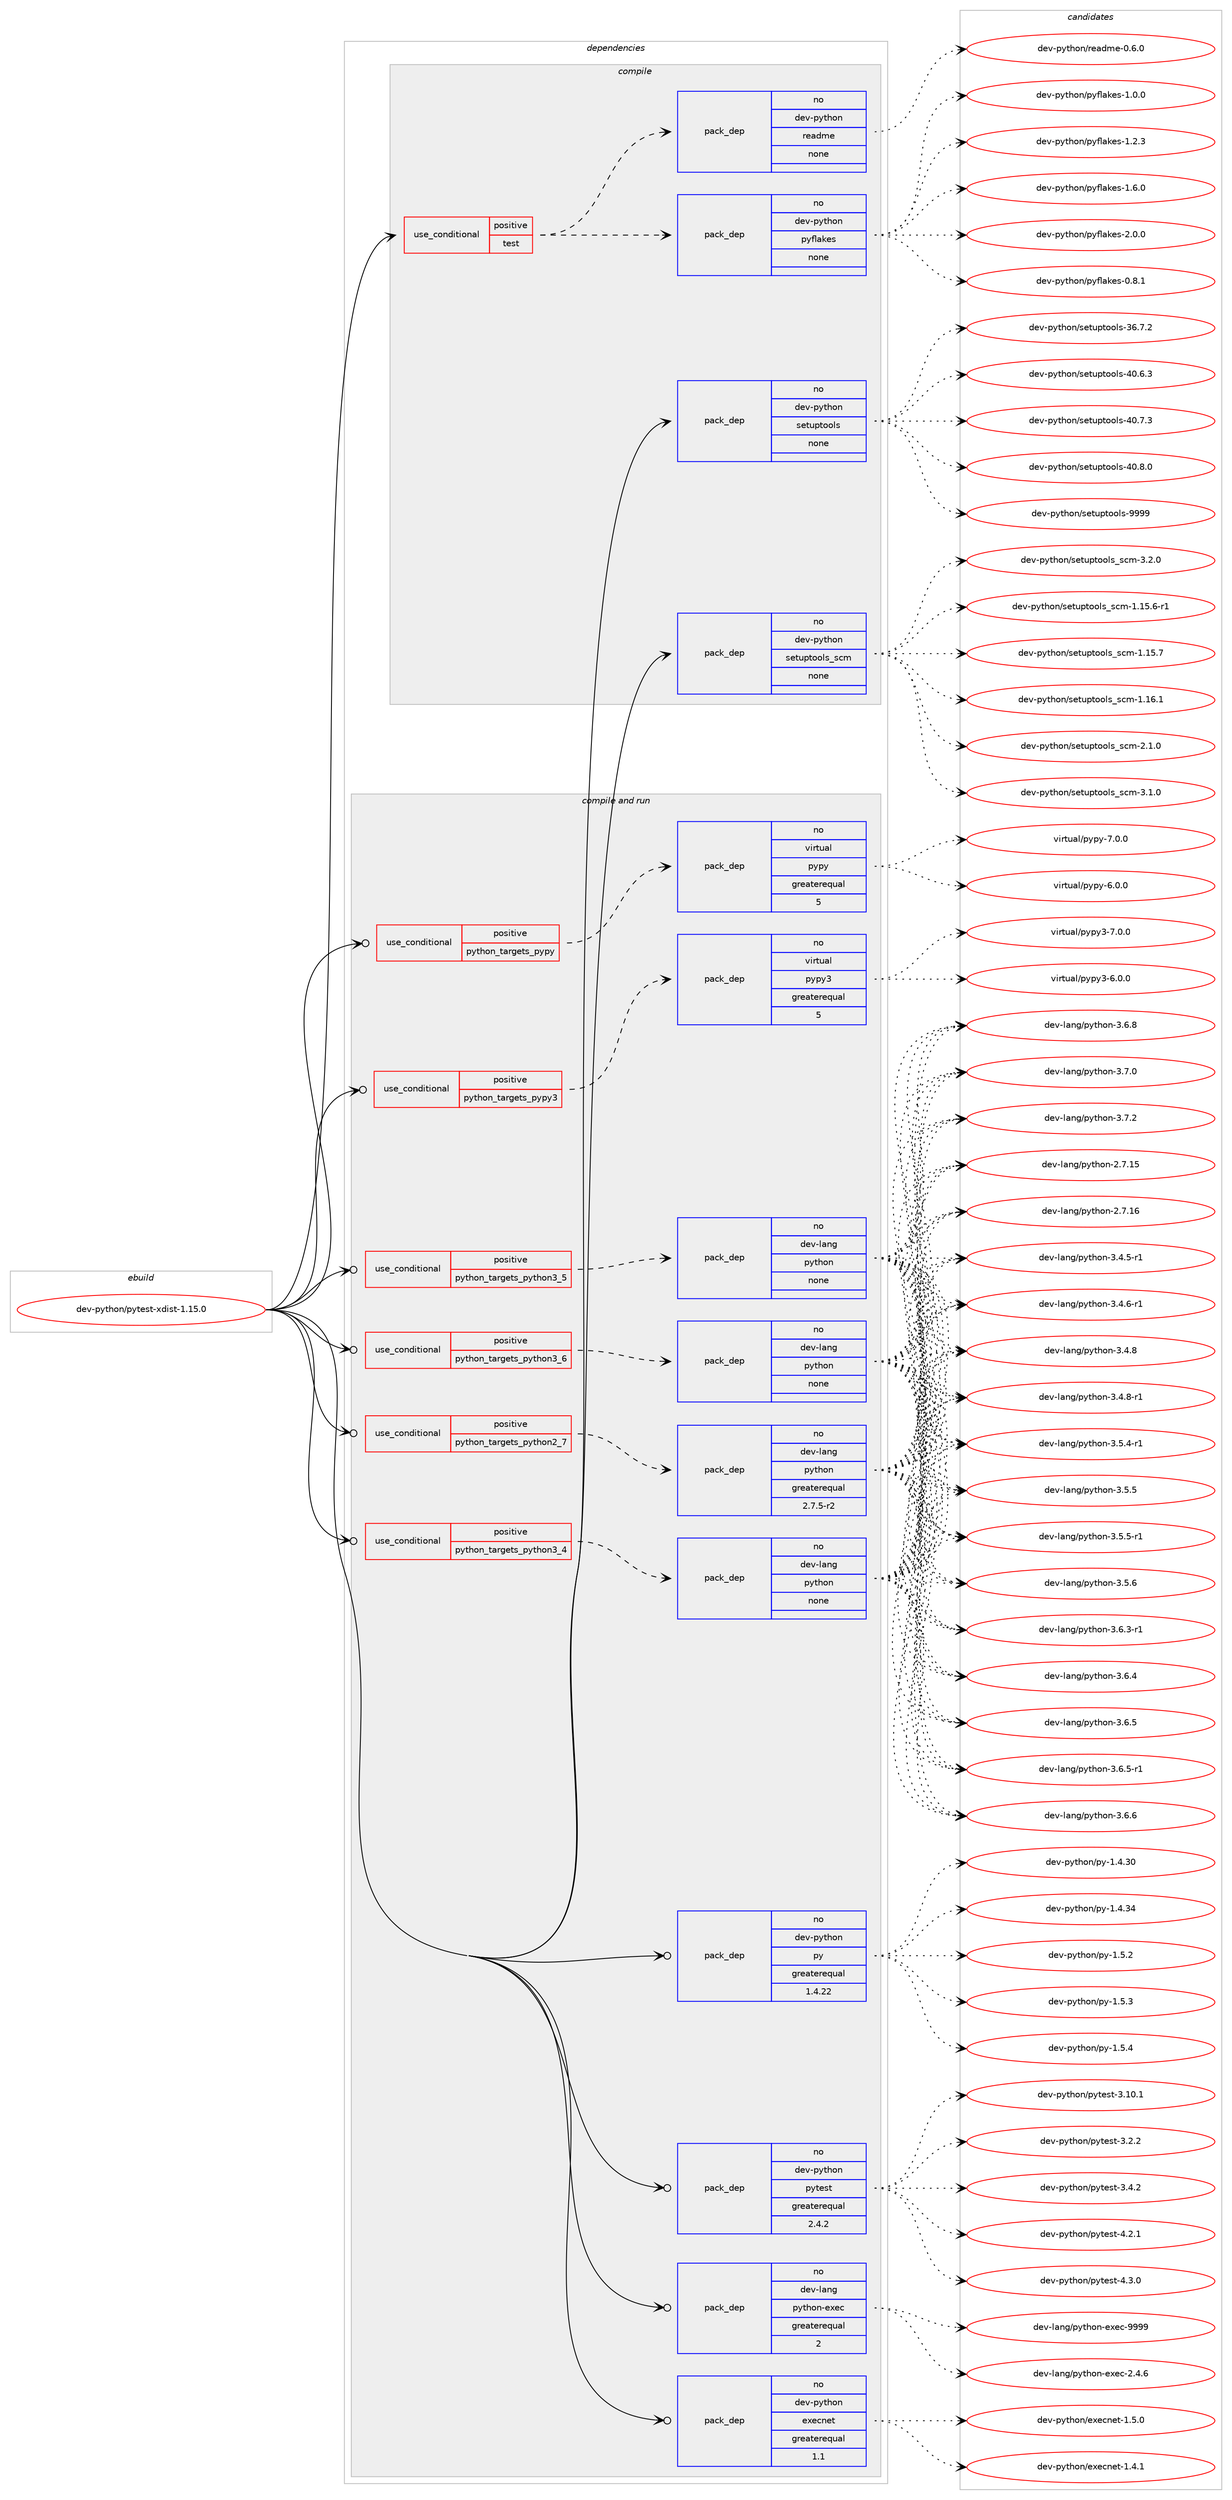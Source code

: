 digraph prolog {

# *************
# Graph options
# *************

newrank=true;
concentrate=true;
compound=true;
graph [rankdir=LR,fontname=Helvetica,fontsize=10,ranksep=1.5];#, ranksep=2.5, nodesep=0.2];
edge  [arrowhead=vee];
node  [fontname=Helvetica,fontsize=10];

# **********
# The ebuild
# **********

subgraph cluster_leftcol {
color=gray;
rank=same;
label=<<i>ebuild</i>>;
id [label="dev-python/pytest-xdist-1.15.0", color=red, width=4, href="../dev-python/pytest-xdist-1.15.0.svg"];
}

# ****************
# The dependencies
# ****************

subgraph cluster_midcol {
color=gray;
label=<<i>dependencies</i>>;
subgraph cluster_compile {
fillcolor="#eeeeee";
style=filled;
label=<<i>compile</i>>;
subgraph cond382322 {
dependency1433849 [label=<<TABLE BORDER="0" CELLBORDER="1" CELLSPACING="0" CELLPADDING="4"><TR><TD ROWSPAN="3" CELLPADDING="10">use_conditional</TD></TR><TR><TD>positive</TD></TR><TR><TD>test</TD></TR></TABLE>>, shape=none, color=red];
subgraph pack1028179 {
dependency1433850 [label=<<TABLE BORDER="0" CELLBORDER="1" CELLSPACING="0" CELLPADDING="4" WIDTH="220"><TR><TD ROWSPAN="6" CELLPADDING="30">pack_dep</TD></TR><TR><TD WIDTH="110">no</TD></TR><TR><TD>dev-python</TD></TR><TR><TD>pyflakes</TD></TR><TR><TD>none</TD></TR><TR><TD></TD></TR></TABLE>>, shape=none, color=blue];
}
dependency1433849:e -> dependency1433850:w [weight=20,style="dashed",arrowhead="vee"];
subgraph pack1028180 {
dependency1433851 [label=<<TABLE BORDER="0" CELLBORDER="1" CELLSPACING="0" CELLPADDING="4" WIDTH="220"><TR><TD ROWSPAN="6" CELLPADDING="30">pack_dep</TD></TR><TR><TD WIDTH="110">no</TD></TR><TR><TD>dev-python</TD></TR><TR><TD>readme</TD></TR><TR><TD>none</TD></TR><TR><TD></TD></TR></TABLE>>, shape=none, color=blue];
}
dependency1433849:e -> dependency1433851:w [weight=20,style="dashed",arrowhead="vee"];
}
id:e -> dependency1433849:w [weight=20,style="solid",arrowhead="vee"];
subgraph pack1028181 {
dependency1433852 [label=<<TABLE BORDER="0" CELLBORDER="1" CELLSPACING="0" CELLPADDING="4" WIDTH="220"><TR><TD ROWSPAN="6" CELLPADDING="30">pack_dep</TD></TR><TR><TD WIDTH="110">no</TD></TR><TR><TD>dev-python</TD></TR><TR><TD>setuptools</TD></TR><TR><TD>none</TD></TR><TR><TD></TD></TR></TABLE>>, shape=none, color=blue];
}
id:e -> dependency1433852:w [weight=20,style="solid",arrowhead="vee"];
subgraph pack1028182 {
dependency1433853 [label=<<TABLE BORDER="0" CELLBORDER="1" CELLSPACING="0" CELLPADDING="4" WIDTH="220"><TR><TD ROWSPAN="6" CELLPADDING="30">pack_dep</TD></TR><TR><TD WIDTH="110">no</TD></TR><TR><TD>dev-python</TD></TR><TR><TD>setuptools_scm</TD></TR><TR><TD>none</TD></TR><TR><TD></TD></TR></TABLE>>, shape=none, color=blue];
}
id:e -> dependency1433853:w [weight=20,style="solid",arrowhead="vee"];
}
subgraph cluster_compileandrun {
fillcolor="#eeeeee";
style=filled;
label=<<i>compile and run</i>>;
subgraph cond382323 {
dependency1433854 [label=<<TABLE BORDER="0" CELLBORDER="1" CELLSPACING="0" CELLPADDING="4"><TR><TD ROWSPAN="3" CELLPADDING="10">use_conditional</TD></TR><TR><TD>positive</TD></TR><TR><TD>python_targets_pypy</TD></TR></TABLE>>, shape=none, color=red];
subgraph pack1028183 {
dependency1433855 [label=<<TABLE BORDER="0" CELLBORDER="1" CELLSPACING="0" CELLPADDING="4" WIDTH="220"><TR><TD ROWSPAN="6" CELLPADDING="30">pack_dep</TD></TR><TR><TD WIDTH="110">no</TD></TR><TR><TD>virtual</TD></TR><TR><TD>pypy</TD></TR><TR><TD>greaterequal</TD></TR><TR><TD>5</TD></TR></TABLE>>, shape=none, color=blue];
}
dependency1433854:e -> dependency1433855:w [weight=20,style="dashed",arrowhead="vee"];
}
id:e -> dependency1433854:w [weight=20,style="solid",arrowhead="odotvee"];
subgraph cond382324 {
dependency1433856 [label=<<TABLE BORDER="0" CELLBORDER="1" CELLSPACING="0" CELLPADDING="4"><TR><TD ROWSPAN="3" CELLPADDING="10">use_conditional</TD></TR><TR><TD>positive</TD></TR><TR><TD>python_targets_pypy3</TD></TR></TABLE>>, shape=none, color=red];
subgraph pack1028184 {
dependency1433857 [label=<<TABLE BORDER="0" CELLBORDER="1" CELLSPACING="0" CELLPADDING="4" WIDTH="220"><TR><TD ROWSPAN="6" CELLPADDING="30">pack_dep</TD></TR><TR><TD WIDTH="110">no</TD></TR><TR><TD>virtual</TD></TR><TR><TD>pypy3</TD></TR><TR><TD>greaterequal</TD></TR><TR><TD>5</TD></TR></TABLE>>, shape=none, color=blue];
}
dependency1433856:e -> dependency1433857:w [weight=20,style="dashed",arrowhead="vee"];
}
id:e -> dependency1433856:w [weight=20,style="solid",arrowhead="odotvee"];
subgraph cond382325 {
dependency1433858 [label=<<TABLE BORDER="0" CELLBORDER="1" CELLSPACING="0" CELLPADDING="4"><TR><TD ROWSPAN="3" CELLPADDING="10">use_conditional</TD></TR><TR><TD>positive</TD></TR><TR><TD>python_targets_python2_7</TD></TR></TABLE>>, shape=none, color=red];
subgraph pack1028185 {
dependency1433859 [label=<<TABLE BORDER="0" CELLBORDER="1" CELLSPACING="0" CELLPADDING="4" WIDTH="220"><TR><TD ROWSPAN="6" CELLPADDING="30">pack_dep</TD></TR><TR><TD WIDTH="110">no</TD></TR><TR><TD>dev-lang</TD></TR><TR><TD>python</TD></TR><TR><TD>greaterequal</TD></TR><TR><TD>2.7.5-r2</TD></TR></TABLE>>, shape=none, color=blue];
}
dependency1433858:e -> dependency1433859:w [weight=20,style="dashed",arrowhead="vee"];
}
id:e -> dependency1433858:w [weight=20,style="solid",arrowhead="odotvee"];
subgraph cond382326 {
dependency1433860 [label=<<TABLE BORDER="0" CELLBORDER="1" CELLSPACING="0" CELLPADDING="4"><TR><TD ROWSPAN="3" CELLPADDING="10">use_conditional</TD></TR><TR><TD>positive</TD></TR><TR><TD>python_targets_python3_4</TD></TR></TABLE>>, shape=none, color=red];
subgraph pack1028186 {
dependency1433861 [label=<<TABLE BORDER="0" CELLBORDER="1" CELLSPACING="0" CELLPADDING="4" WIDTH="220"><TR><TD ROWSPAN="6" CELLPADDING="30">pack_dep</TD></TR><TR><TD WIDTH="110">no</TD></TR><TR><TD>dev-lang</TD></TR><TR><TD>python</TD></TR><TR><TD>none</TD></TR><TR><TD></TD></TR></TABLE>>, shape=none, color=blue];
}
dependency1433860:e -> dependency1433861:w [weight=20,style="dashed",arrowhead="vee"];
}
id:e -> dependency1433860:w [weight=20,style="solid",arrowhead="odotvee"];
subgraph cond382327 {
dependency1433862 [label=<<TABLE BORDER="0" CELLBORDER="1" CELLSPACING="0" CELLPADDING="4"><TR><TD ROWSPAN="3" CELLPADDING="10">use_conditional</TD></TR><TR><TD>positive</TD></TR><TR><TD>python_targets_python3_5</TD></TR></TABLE>>, shape=none, color=red];
subgraph pack1028187 {
dependency1433863 [label=<<TABLE BORDER="0" CELLBORDER="1" CELLSPACING="0" CELLPADDING="4" WIDTH="220"><TR><TD ROWSPAN="6" CELLPADDING="30">pack_dep</TD></TR><TR><TD WIDTH="110">no</TD></TR><TR><TD>dev-lang</TD></TR><TR><TD>python</TD></TR><TR><TD>none</TD></TR><TR><TD></TD></TR></TABLE>>, shape=none, color=blue];
}
dependency1433862:e -> dependency1433863:w [weight=20,style="dashed",arrowhead="vee"];
}
id:e -> dependency1433862:w [weight=20,style="solid",arrowhead="odotvee"];
subgraph cond382328 {
dependency1433864 [label=<<TABLE BORDER="0" CELLBORDER="1" CELLSPACING="0" CELLPADDING="4"><TR><TD ROWSPAN="3" CELLPADDING="10">use_conditional</TD></TR><TR><TD>positive</TD></TR><TR><TD>python_targets_python3_6</TD></TR></TABLE>>, shape=none, color=red];
subgraph pack1028188 {
dependency1433865 [label=<<TABLE BORDER="0" CELLBORDER="1" CELLSPACING="0" CELLPADDING="4" WIDTH="220"><TR><TD ROWSPAN="6" CELLPADDING="30">pack_dep</TD></TR><TR><TD WIDTH="110">no</TD></TR><TR><TD>dev-lang</TD></TR><TR><TD>python</TD></TR><TR><TD>none</TD></TR><TR><TD></TD></TR></TABLE>>, shape=none, color=blue];
}
dependency1433864:e -> dependency1433865:w [weight=20,style="dashed",arrowhead="vee"];
}
id:e -> dependency1433864:w [weight=20,style="solid",arrowhead="odotvee"];
subgraph pack1028189 {
dependency1433866 [label=<<TABLE BORDER="0" CELLBORDER="1" CELLSPACING="0" CELLPADDING="4" WIDTH="220"><TR><TD ROWSPAN="6" CELLPADDING="30">pack_dep</TD></TR><TR><TD WIDTH="110">no</TD></TR><TR><TD>dev-lang</TD></TR><TR><TD>python-exec</TD></TR><TR><TD>greaterequal</TD></TR><TR><TD>2</TD></TR></TABLE>>, shape=none, color=blue];
}
id:e -> dependency1433866:w [weight=20,style="solid",arrowhead="odotvee"];
subgraph pack1028190 {
dependency1433867 [label=<<TABLE BORDER="0" CELLBORDER="1" CELLSPACING="0" CELLPADDING="4" WIDTH="220"><TR><TD ROWSPAN="6" CELLPADDING="30">pack_dep</TD></TR><TR><TD WIDTH="110">no</TD></TR><TR><TD>dev-python</TD></TR><TR><TD>execnet</TD></TR><TR><TD>greaterequal</TD></TR><TR><TD>1.1</TD></TR></TABLE>>, shape=none, color=blue];
}
id:e -> dependency1433867:w [weight=20,style="solid",arrowhead="odotvee"];
subgraph pack1028191 {
dependency1433868 [label=<<TABLE BORDER="0" CELLBORDER="1" CELLSPACING="0" CELLPADDING="4" WIDTH="220"><TR><TD ROWSPAN="6" CELLPADDING="30">pack_dep</TD></TR><TR><TD WIDTH="110">no</TD></TR><TR><TD>dev-python</TD></TR><TR><TD>py</TD></TR><TR><TD>greaterequal</TD></TR><TR><TD>1.4.22</TD></TR></TABLE>>, shape=none, color=blue];
}
id:e -> dependency1433868:w [weight=20,style="solid",arrowhead="odotvee"];
subgraph pack1028192 {
dependency1433869 [label=<<TABLE BORDER="0" CELLBORDER="1" CELLSPACING="0" CELLPADDING="4" WIDTH="220"><TR><TD ROWSPAN="6" CELLPADDING="30">pack_dep</TD></TR><TR><TD WIDTH="110">no</TD></TR><TR><TD>dev-python</TD></TR><TR><TD>pytest</TD></TR><TR><TD>greaterequal</TD></TR><TR><TD>2.4.2</TD></TR></TABLE>>, shape=none, color=blue];
}
id:e -> dependency1433869:w [weight=20,style="solid",arrowhead="odotvee"];
}
subgraph cluster_run {
fillcolor="#eeeeee";
style=filled;
label=<<i>run</i>>;
}
}

# **************
# The candidates
# **************

subgraph cluster_choices {
rank=same;
color=gray;
label=<<i>candidates</i>>;

subgraph choice1028179 {
color=black;
nodesep=1;
choice100101118451121211161041111104711212110210897107101115454846564649 [label="dev-python/pyflakes-0.8.1", color=red, width=4,href="../dev-python/pyflakes-0.8.1.svg"];
choice100101118451121211161041111104711212110210897107101115454946484648 [label="dev-python/pyflakes-1.0.0", color=red, width=4,href="../dev-python/pyflakes-1.0.0.svg"];
choice100101118451121211161041111104711212110210897107101115454946504651 [label="dev-python/pyflakes-1.2.3", color=red, width=4,href="../dev-python/pyflakes-1.2.3.svg"];
choice100101118451121211161041111104711212110210897107101115454946544648 [label="dev-python/pyflakes-1.6.0", color=red, width=4,href="../dev-python/pyflakes-1.6.0.svg"];
choice100101118451121211161041111104711212110210897107101115455046484648 [label="dev-python/pyflakes-2.0.0", color=red, width=4,href="../dev-python/pyflakes-2.0.0.svg"];
dependency1433850:e -> choice100101118451121211161041111104711212110210897107101115454846564649:w [style=dotted,weight="100"];
dependency1433850:e -> choice100101118451121211161041111104711212110210897107101115454946484648:w [style=dotted,weight="100"];
dependency1433850:e -> choice100101118451121211161041111104711212110210897107101115454946504651:w [style=dotted,weight="100"];
dependency1433850:e -> choice100101118451121211161041111104711212110210897107101115454946544648:w [style=dotted,weight="100"];
dependency1433850:e -> choice100101118451121211161041111104711212110210897107101115455046484648:w [style=dotted,weight="100"];
}
subgraph choice1028180 {
color=black;
nodesep=1;
choice100101118451121211161041111104711410197100109101454846544648 [label="dev-python/readme-0.6.0", color=red, width=4,href="../dev-python/readme-0.6.0.svg"];
dependency1433851:e -> choice100101118451121211161041111104711410197100109101454846544648:w [style=dotted,weight="100"];
}
subgraph choice1028181 {
color=black;
nodesep=1;
choice100101118451121211161041111104711510111611711211611111110811545515446554650 [label="dev-python/setuptools-36.7.2", color=red, width=4,href="../dev-python/setuptools-36.7.2.svg"];
choice100101118451121211161041111104711510111611711211611111110811545524846544651 [label="dev-python/setuptools-40.6.3", color=red, width=4,href="../dev-python/setuptools-40.6.3.svg"];
choice100101118451121211161041111104711510111611711211611111110811545524846554651 [label="dev-python/setuptools-40.7.3", color=red, width=4,href="../dev-python/setuptools-40.7.3.svg"];
choice100101118451121211161041111104711510111611711211611111110811545524846564648 [label="dev-python/setuptools-40.8.0", color=red, width=4,href="../dev-python/setuptools-40.8.0.svg"];
choice10010111845112121116104111110471151011161171121161111111081154557575757 [label="dev-python/setuptools-9999", color=red, width=4,href="../dev-python/setuptools-9999.svg"];
dependency1433852:e -> choice100101118451121211161041111104711510111611711211611111110811545515446554650:w [style=dotted,weight="100"];
dependency1433852:e -> choice100101118451121211161041111104711510111611711211611111110811545524846544651:w [style=dotted,weight="100"];
dependency1433852:e -> choice100101118451121211161041111104711510111611711211611111110811545524846554651:w [style=dotted,weight="100"];
dependency1433852:e -> choice100101118451121211161041111104711510111611711211611111110811545524846564648:w [style=dotted,weight="100"];
dependency1433852:e -> choice10010111845112121116104111110471151011161171121161111111081154557575757:w [style=dotted,weight="100"];
}
subgraph choice1028182 {
color=black;
nodesep=1;
choice10010111845112121116104111110471151011161171121161111111081159511599109454946495346544511449 [label="dev-python/setuptools_scm-1.15.6-r1", color=red, width=4,href="../dev-python/setuptools_scm-1.15.6-r1.svg"];
choice1001011184511212111610411111047115101116117112116111111108115951159910945494649534655 [label="dev-python/setuptools_scm-1.15.7", color=red, width=4,href="../dev-python/setuptools_scm-1.15.7.svg"];
choice1001011184511212111610411111047115101116117112116111111108115951159910945494649544649 [label="dev-python/setuptools_scm-1.16.1", color=red, width=4,href="../dev-python/setuptools_scm-1.16.1.svg"];
choice10010111845112121116104111110471151011161171121161111111081159511599109455046494648 [label="dev-python/setuptools_scm-2.1.0", color=red, width=4,href="../dev-python/setuptools_scm-2.1.0.svg"];
choice10010111845112121116104111110471151011161171121161111111081159511599109455146494648 [label="dev-python/setuptools_scm-3.1.0", color=red, width=4,href="../dev-python/setuptools_scm-3.1.0.svg"];
choice10010111845112121116104111110471151011161171121161111111081159511599109455146504648 [label="dev-python/setuptools_scm-3.2.0", color=red, width=4,href="../dev-python/setuptools_scm-3.2.0.svg"];
dependency1433853:e -> choice10010111845112121116104111110471151011161171121161111111081159511599109454946495346544511449:w [style=dotted,weight="100"];
dependency1433853:e -> choice1001011184511212111610411111047115101116117112116111111108115951159910945494649534655:w [style=dotted,weight="100"];
dependency1433853:e -> choice1001011184511212111610411111047115101116117112116111111108115951159910945494649544649:w [style=dotted,weight="100"];
dependency1433853:e -> choice10010111845112121116104111110471151011161171121161111111081159511599109455046494648:w [style=dotted,weight="100"];
dependency1433853:e -> choice10010111845112121116104111110471151011161171121161111111081159511599109455146494648:w [style=dotted,weight="100"];
dependency1433853:e -> choice10010111845112121116104111110471151011161171121161111111081159511599109455146504648:w [style=dotted,weight="100"];
}
subgraph choice1028183 {
color=black;
nodesep=1;
choice1181051141161179710847112121112121455446484648 [label="virtual/pypy-6.0.0", color=red, width=4,href="../virtual/pypy-6.0.0.svg"];
choice1181051141161179710847112121112121455546484648 [label="virtual/pypy-7.0.0", color=red, width=4,href="../virtual/pypy-7.0.0.svg"];
dependency1433855:e -> choice1181051141161179710847112121112121455446484648:w [style=dotted,weight="100"];
dependency1433855:e -> choice1181051141161179710847112121112121455546484648:w [style=dotted,weight="100"];
}
subgraph choice1028184 {
color=black;
nodesep=1;
choice118105114116117971084711212111212151455446484648 [label="virtual/pypy3-6.0.0", color=red, width=4,href="../virtual/pypy3-6.0.0.svg"];
choice118105114116117971084711212111212151455546484648 [label="virtual/pypy3-7.0.0", color=red, width=4,href="../virtual/pypy3-7.0.0.svg"];
dependency1433857:e -> choice118105114116117971084711212111212151455446484648:w [style=dotted,weight="100"];
dependency1433857:e -> choice118105114116117971084711212111212151455546484648:w [style=dotted,weight="100"];
}
subgraph choice1028185 {
color=black;
nodesep=1;
choice10010111845108971101034711212111610411111045504655464953 [label="dev-lang/python-2.7.15", color=red, width=4,href="../dev-lang/python-2.7.15.svg"];
choice10010111845108971101034711212111610411111045504655464954 [label="dev-lang/python-2.7.16", color=red, width=4,href="../dev-lang/python-2.7.16.svg"];
choice1001011184510897110103471121211161041111104551465246534511449 [label="dev-lang/python-3.4.5-r1", color=red, width=4,href="../dev-lang/python-3.4.5-r1.svg"];
choice1001011184510897110103471121211161041111104551465246544511449 [label="dev-lang/python-3.4.6-r1", color=red, width=4,href="../dev-lang/python-3.4.6-r1.svg"];
choice100101118451089711010347112121116104111110455146524656 [label="dev-lang/python-3.4.8", color=red, width=4,href="../dev-lang/python-3.4.8.svg"];
choice1001011184510897110103471121211161041111104551465246564511449 [label="dev-lang/python-3.4.8-r1", color=red, width=4,href="../dev-lang/python-3.4.8-r1.svg"];
choice1001011184510897110103471121211161041111104551465346524511449 [label="dev-lang/python-3.5.4-r1", color=red, width=4,href="../dev-lang/python-3.5.4-r1.svg"];
choice100101118451089711010347112121116104111110455146534653 [label="dev-lang/python-3.5.5", color=red, width=4,href="../dev-lang/python-3.5.5.svg"];
choice1001011184510897110103471121211161041111104551465346534511449 [label="dev-lang/python-3.5.5-r1", color=red, width=4,href="../dev-lang/python-3.5.5-r1.svg"];
choice100101118451089711010347112121116104111110455146534654 [label="dev-lang/python-3.5.6", color=red, width=4,href="../dev-lang/python-3.5.6.svg"];
choice1001011184510897110103471121211161041111104551465446514511449 [label="dev-lang/python-3.6.3-r1", color=red, width=4,href="../dev-lang/python-3.6.3-r1.svg"];
choice100101118451089711010347112121116104111110455146544652 [label="dev-lang/python-3.6.4", color=red, width=4,href="../dev-lang/python-3.6.4.svg"];
choice100101118451089711010347112121116104111110455146544653 [label="dev-lang/python-3.6.5", color=red, width=4,href="../dev-lang/python-3.6.5.svg"];
choice1001011184510897110103471121211161041111104551465446534511449 [label="dev-lang/python-3.6.5-r1", color=red, width=4,href="../dev-lang/python-3.6.5-r1.svg"];
choice100101118451089711010347112121116104111110455146544654 [label="dev-lang/python-3.6.6", color=red, width=4,href="../dev-lang/python-3.6.6.svg"];
choice100101118451089711010347112121116104111110455146544656 [label="dev-lang/python-3.6.8", color=red, width=4,href="../dev-lang/python-3.6.8.svg"];
choice100101118451089711010347112121116104111110455146554648 [label="dev-lang/python-3.7.0", color=red, width=4,href="../dev-lang/python-3.7.0.svg"];
choice100101118451089711010347112121116104111110455146554650 [label="dev-lang/python-3.7.2", color=red, width=4,href="../dev-lang/python-3.7.2.svg"];
dependency1433859:e -> choice10010111845108971101034711212111610411111045504655464953:w [style=dotted,weight="100"];
dependency1433859:e -> choice10010111845108971101034711212111610411111045504655464954:w [style=dotted,weight="100"];
dependency1433859:e -> choice1001011184510897110103471121211161041111104551465246534511449:w [style=dotted,weight="100"];
dependency1433859:e -> choice1001011184510897110103471121211161041111104551465246544511449:w [style=dotted,weight="100"];
dependency1433859:e -> choice100101118451089711010347112121116104111110455146524656:w [style=dotted,weight="100"];
dependency1433859:e -> choice1001011184510897110103471121211161041111104551465246564511449:w [style=dotted,weight="100"];
dependency1433859:e -> choice1001011184510897110103471121211161041111104551465346524511449:w [style=dotted,weight="100"];
dependency1433859:e -> choice100101118451089711010347112121116104111110455146534653:w [style=dotted,weight="100"];
dependency1433859:e -> choice1001011184510897110103471121211161041111104551465346534511449:w [style=dotted,weight="100"];
dependency1433859:e -> choice100101118451089711010347112121116104111110455146534654:w [style=dotted,weight="100"];
dependency1433859:e -> choice1001011184510897110103471121211161041111104551465446514511449:w [style=dotted,weight="100"];
dependency1433859:e -> choice100101118451089711010347112121116104111110455146544652:w [style=dotted,weight="100"];
dependency1433859:e -> choice100101118451089711010347112121116104111110455146544653:w [style=dotted,weight="100"];
dependency1433859:e -> choice1001011184510897110103471121211161041111104551465446534511449:w [style=dotted,weight="100"];
dependency1433859:e -> choice100101118451089711010347112121116104111110455146544654:w [style=dotted,weight="100"];
dependency1433859:e -> choice100101118451089711010347112121116104111110455146544656:w [style=dotted,weight="100"];
dependency1433859:e -> choice100101118451089711010347112121116104111110455146554648:w [style=dotted,weight="100"];
dependency1433859:e -> choice100101118451089711010347112121116104111110455146554650:w [style=dotted,weight="100"];
}
subgraph choice1028186 {
color=black;
nodesep=1;
choice10010111845108971101034711212111610411111045504655464953 [label="dev-lang/python-2.7.15", color=red, width=4,href="../dev-lang/python-2.7.15.svg"];
choice10010111845108971101034711212111610411111045504655464954 [label="dev-lang/python-2.7.16", color=red, width=4,href="../dev-lang/python-2.7.16.svg"];
choice1001011184510897110103471121211161041111104551465246534511449 [label="dev-lang/python-3.4.5-r1", color=red, width=4,href="../dev-lang/python-3.4.5-r1.svg"];
choice1001011184510897110103471121211161041111104551465246544511449 [label="dev-lang/python-3.4.6-r1", color=red, width=4,href="../dev-lang/python-3.4.6-r1.svg"];
choice100101118451089711010347112121116104111110455146524656 [label="dev-lang/python-3.4.8", color=red, width=4,href="../dev-lang/python-3.4.8.svg"];
choice1001011184510897110103471121211161041111104551465246564511449 [label="dev-lang/python-3.4.8-r1", color=red, width=4,href="../dev-lang/python-3.4.8-r1.svg"];
choice1001011184510897110103471121211161041111104551465346524511449 [label="dev-lang/python-3.5.4-r1", color=red, width=4,href="../dev-lang/python-3.5.4-r1.svg"];
choice100101118451089711010347112121116104111110455146534653 [label="dev-lang/python-3.5.5", color=red, width=4,href="../dev-lang/python-3.5.5.svg"];
choice1001011184510897110103471121211161041111104551465346534511449 [label="dev-lang/python-3.5.5-r1", color=red, width=4,href="../dev-lang/python-3.5.5-r1.svg"];
choice100101118451089711010347112121116104111110455146534654 [label="dev-lang/python-3.5.6", color=red, width=4,href="../dev-lang/python-3.5.6.svg"];
choice1001011184510897110103471121211161041111104551465446514511449 [label="dev-lang/python-3.6.3-r1", color=red, width=4,href="../dev-lang/python-3.6.3-r1.svg"];
choice100101118451089711010347112121116104111110455146544652 [label="dev-lang/python-3.6.4", color=red, width=4,href="../dev-lang/python-3.6.4.svg"];
choice100101118451089711010347112121116104111110455146544653 [label="dev-lang/python-3.6.5", color=red, width=4,href="../dev-lang/python-3.6.5.svg"];
choice1001011184510897110103471121211161041111104551465446534511449 [label="dev-lang/python-3.6.5-r1", color=red, width=4,href="../dev-lang/python-3.6.5-r1.svg"];
choice100101118451089711010347112121116104111110455146544654 [label="dev-lang/python-3.6.6", color=red, width=4,href="../dev-lang/python-3.6.6.svg"];
choice100101118451089711010347112121116104111110455146544656 [label="dev-lang/python-3.6.8", color=red, width=4,href="../dev-lang/python-3.6.8.svg"];
choice100101118451089711010347112121116104111110455146554648 [label="dev-lang/python-3.7.0", color=red, width=4,href="../dev-lang/python-3.7.0.svg"];
choice100101118451089711010347112121116104111110455146554650 [label="dev-lang/python-3.7.2", color=red, width=4,href="../dev-lang/python-3.7.2.svg"];
dependency1433861:e -> choice10010111845108971101034711212111610411111045504655464953:w [style=dotted,weight="100"];
dependency1433861:e -> choice10010111845108971101034711212111610411111045504655464954:w [style=dotted,weight="100"];
dependency1433861:e -> choice1001011184510897110103471121211161041111104551465246534511449:w [style=dotted,weight="100"];
dependency1433861:e -> choice1001011184510897110103471121211161041111104551465246544511449:w [style=dotted,weight="100"];
dependency1433861:e -> choice100101118451089711010347112121116104111110455146524656:w [style=dotted,weight="100"];
dependency1433861:e -> choice1001011184510897110103471121211161041111104551465246564511449:w [style=dotted,weight="100"];
dependency1433861:e -> choice1001011184510897110103471121211161041111104551465346524511449:w [style=dotted,weight="100"];
dependency1433861:e -> choice100101118451089711010347112121116104111110455146534653:w [style=dotted,weight="100"];
dependency1433861:e -> choice1001011184510897110103471121211161041111104551465346534511449:w [style=dotted,weight="100"];
dependency1433861:e -> choice100101118451089711010347112121116104111110455146534654:w [style=dotted,weight="100"];
dependency1433861:e -> choice1001011184510897110103471121211161041111104551465446514511449:w [style=dotted,weight="100"];
dependency1433861:e -> choice100101118451089711010347112121116104111110455146544652:w [style=dotted,weight="100"];
dependency1433861:e -> choice100101118451089711010347112121116104111110455146544653:w [style=dotted,weight="100"];
dependency1433861:e -> choice1001011184510897110103471121211161041111104551465446534511449:w [style=dotted,weight="100"];
dependency1433861:e -> choice100101118451089711010347112121116104111110455146544654:w [style=dotted,weight="100"];
dependency1433861:e -> choice100101118451089711010347112121116104111110455146544656:w [style=dotted,weight="100"];
dependency1433861:e -> choice100101118451089711010347112121116104111110455146554648:w [style=dotted,weight="100"];
dependency1433861:e -> choice100101118451089711010347112121116104111110455146554650:w [style=dotted,weight="100"];
}
subgraph choice1028187 {
color=black;
nodesep=1;
choice10010111845108971101034711212111610411111045504655464953 [label="dev-lang/python-2.7.15", color=red, width=4,href="../dev-lang/python-2.7.15.svg"];
choice10010111845108971101034711212111610411111045504655464954 [label="dev-lang/python-2.7.16", color=red, width=4,href="../dev-lang/python-2.7.16.svg"];
choice1001011184510897110103471121211161041111104551465246534511449 [label="dev-lang/python-3.4.5-r1", color=red, width=4,href="../dev-lang/python-3.4.5-r1.svg"];
choice1001011184510897110103471121211161041111104551465246544511449 [label="dev-lang/python-3.4.6-r1", color=red, width=4,href="../dev-lang/python-3.4.6-r1.svg"];
choice100101118451089711010347112121116104111110455146524656 [label="dev-lang/python-3.4.8", color=red, width=4,href="../dev-lang/python-3.4.8.svg"];
choice1001011184510897110103471121211161041111104551465246564511449 [label="dev-lang/python-3.4.8-r1", color=red, width=4,href="../dev-lang/python-3.4.8-r1.svg"];
choice1001011184510897110103471121211161041111104551465346524511449 [label="dev-lang/python-3.5.4-r1", color=red, width=4,href="../dev-lang/python-3.5.4-r1.svg"];
choice100101118451089711010347112121116104111110455146534653 [label="dev-lang/python-3.5.5", color=red, width=4,href="../dev-lang/python-3.5.5.svg"];
choice1001011184510897110103471121211161041111104551465346534511449 [label="dev-lang/python-3.5.5-r1", color=red, width=4,href="../dev-lang/python-3.5.5-r1.svg"];
choice100101118451089711010347112121116104111110455146534654 [label="dev-lang/python-3.5.6", color=red, width=4,href="../dev-lang/python-3.5.6.svg"];
choice1001011184510897110103471121211161041111104551465446514511449 [label="dev-lang/python-3.6.3-r1", color=red, width=4,href="../dev-lang/python-3.6.3-r1.svg"];
choice100101118451089711010347112121116104111110455146544652 [label="dev-lang/python-3.6.4", color=red, width=4,href="../dev-lang/python-3.6.4.svg"];
choice100101118451089711010347112121116104111110455146544653 [label="dev-lang/python-3.6.5", color=red, width=4,href="../dev-lang/python-3.6.5.svg"];
choice1001011184510897110103471121211161041111104551465446534511449 [label="dev-lang/python-3.6.5-r1", color=red, width=4,href="../dev-lang/python-3.6.5-r1.svg"];
choice100101118451089711010347112121116104111110455146544654 [label="dev-lang/python-3.6.6", color=red, width=4,href="../dev-lang/python-3.6.6.svg"];
choice100101118451089711010347112121116104111110455146544656 [label="dev-lang/python-3.6.8", color=red, width=4,href="../dev-lang/python-3.6.8.svg"];
choice100101118451089711010347112121116104111110455146554648 [label="dev-lang/python-3.7.0", color=red, width=4,href="../dev-lang/python-3.7.0.svg"];
choice100101118451089711010347112121116104111110455146554650 [label="dev-lang/python-3.7.2", color=red, width=4,href="../dev-lang/python-3.7.2.svg"];
dependency1433863:e -> choice10010111845108971101034711212111610411111045504655464953:w [style=dotted,weight="100"];
dependency1433863:e -> choice10010111845108971101034711212111610411111045504655464954:w [style=dotted,weight="100"];
dependency1433863:e -> choice1001011184510897110103471121211161041111104551465246534511449:w [style=dotted,weight="100"];
dependency1433863:e -> choice1001011184510897110103471121211161041111104551465246544511449:w [style=dotted,weight="100"];
dependency1433863:e -> choice100101118451089711010347112121116104111110455146524656:w [style=dotted,weight="100"];
dependency1433863:e -> choice1001011184510897110103471121211161041111104551465246564511449:w [style=dotted,weight="100"];
dependency1433863:e -> choice1001011184510897110103471121211161041111104551465346524511449:w [style=dotted,weight="100"];
dependency1433863:e -> choice100101118451089711010347112121116104111110455146534653:w [style=dotted,weight="100"];
dependency1433863:e -> choice1001011184510897110103471121211161041111104551465346534511449:w [style=dotted,weight="100"];
dependency1433863:e -> choice100101118451089711010347112121116104111110455146534654:w [style=dotted,weight="100"];
dependency1433863:e -> choice1001011184510897110103471121211161041111104551465446514511449:w [style=dotted,weight="100"];
dependency1433863:e -> choice100101118451089711010347112121116104111110455146544652:w [style=dotted,weight="100"];
dependency1433863:e -> choice100101118451089711010347112121116104111110455146544653:w [style=dotted,weight="100"];
dependency1433863:e -> choice1001011184510897110103471121211161041111104551465446534511449:w [style=dotted,weight="100"];
dependency1433863:e -> choice100101118451089711010347112121116104111110455146544654:w [style=dotted,weight="100"];
dependency1433863:e -> choice100101118451089711010347112121116104111110455146544656:w [style=dotted,weight="100"];
dependency1433863:e -> choice100101118451089711010347112121116104111110455146554648:w [style=dotted,weight="100"];
dependency1433863:e -> choice100101118451089711010347112121116104111110455146554650:w [style=dotted,weight="100"];
}
subgraph choice1028188 {
color=black;
nodesep=1;
choice10010111845108971101034711212111610411111045504655464953 [label="dev-lang/python-2.7.15", color=red, width=4,href="../dev-lang/python-2.7.15.svg"];
choice10010111845108971101034711212111610411111045504655464954 [label="dev-lang/python-2.7.16", color=red, width=4,href="../dev-lang/python-2.7.16.svg"];
choice1001011184510897110103471121211161041111104551465246534511449 [label="dev-lang/python-3.4.5-r1", color=red, width=4,href="../dev-lang/python-3.4.5-r1.svg"];
choice1001011184510897110103471121211161041111104551465246544511449 [label="dev-lang/python-3.4.6-r1", color=red, width=4,href="../dev-lang/python-3.4.6-r1.svg"];
choice100101118451089711010347112121116104111110455146524656 [label="dev-lang/python-3.4.8", color=red, width=4,href="../dev-lang/python-3.4.8.svg"];
choice1001011184510897110103471121211161041111104551465246564511449 [label="dev-lang/python-3.4.8-r1", color=red, width=4,href="../dev-lang/python-3.4.8-r1.svg"];
choice1001011184510897110103471121211161041111104551465346524511449 [label="dev-lang/python-3.5.4-r1", color=red, width=4,href="../dev-lang/python-3.5.4-r1.svg"];
choice100101118451089711010347112121116104111110455146534653 [label="dev-lang/python-3.5.5", color=red, width=4,href="../dev-lang/python-3.5.5.svg"];
choice1001011184510897110103471121211161041111104551465346534511449 [label="dev-lang/python-3.5.5-r1", color=red, width=4,href="../dev-lang/python-3.5.5-r1.svg"];
choice100101118451089711010347112121116104111110455146534654 [label="dev-lang/python-3.5.6", color=red, width=4,href="../dev-lang/python-3.5.6.svg"];
choice1001011184510897110103471121211161041111104551465446514511449 [label="dev-lang/python-3.6.3-r1", color=red, width=4,href="../dev-lang/python-3.6.3-r1.svg"];
choice100101118451089711010347112121116104111110455146544652 [label="dev-lang/python-3.6.4", color=red, width=4,href="../dev-lang/python-3.6.4.svg"];
choice100101118451089711010347112121116104111110455146544653 [label="dev-lang/python-3.6.5", color=red, width=4,href="../dev-lang/python-3.6.5.svg"];
choice1001011184510897110103471121211161041111104551465446534511449 [label="dev-lang/python-3.6.5-r1", color=red, width=4,href="../dev-lang/python-3.6.5-r1.svg"];
choice100101118451089711010347112121116104111110455146544654 [label="dev-lang/python-3.6.6", color=red, width=4,href="../dev-lang/python-3.6.6.svg"];
choice100101118451089711010347112121116104111110455146544656 [label="dev-lang/python-3.6.8", color=red, width=4,href="../dev-lang/python-3.6.8.svg"];
choice100101118451089711010347112121116104111110455146554648 [label="dev-lang/python-3.7.0", color=red, width=4,href="../dev-lang/python-3.7.0.svg"];
choice100101118451089711010347112121116104111110455146554650 [label="dev-lang/python-3.7.2", color=red, width=4,href="../dev-lang/python-3.7.2.svg"];
dependency1433865:e -> choice10010111845108971101034711212111610411111045504655464953:w [style=dotted,weight="100"];
dependency1433865:e -> choice10010111845108971101034711212111610411111045504655464954:w [style=dotted,weight="100"];
dependency1433865:e -> choice1001011184510897110103471121211161041111104551465246534511449:w [style=dotted,weight="100"];
dependency1433865:e -> choice1001011184510897110103471121211161041111104551465246544511449:w [style=dotted,weight="100"];
dependency1433865:e -> choice100101118451089711010347112121116104111110455146524656:w [style=dotted,weight="100"];
dependency1433865:e -> choice1001011184510897110103471121211161041111104551465246564511449:w [style=dotted,weight="100"];
dependency1433865:e -> choice1001011184510897110103471121211161041111104551465346524511449:w [style=dotted,weight="100"];
dependency1433865:e -> choice100101118451089711010347112121116104111110455146534653:w [style=dotted,weight="100"];
dependency1433865:e -> choice1001011184510897110103471121211161041111104551465346534511449:w [style=dotted,weight="100"];
dependency1433865:e -> choice100101118451089711010347112121116104111110455146534654:w [style=dotted,weight="100"];
dependency1433865:e -> choice1001011184510897110103471121211161041111104551465446514511449:w [style=dotted,weight="100"];
dependency1433865:e -> choice100101118451089711010347112121116104111110455146544652:w [style=dotted,weight="100"];
dependency1433865:e -> choice100101118451089711010347112121116104111110455146544653:w [style=dotted,weight="100"];
dependency1433865:e -> choice1001011184510897110103471121211161041111104551465446534511449:w [style=dotted,weight="100"];
dependency1433865:e -> choice100101118451089711010347112121116104111110455146544654:w [style=dotted,weight="100"];
dependency1433865:e -> choice100101118451089711010347112121116104111110455146544656:w [style=dotted,weight="100"];
dependency1433865:e -> choice100101118451089711010347112121116104111110455146554648:w [style=dotted,weight="100"];
dependency1433865:e -> choice100101118451089711010347112121116104111110455146554650:w [style=dotted,weight="100"];
}
subgraph choice1028189 {
color=black;
nodesep=1;
choice1001011184510897110103471121211161041111104510112010199455046524654 [label="dev-lang/python-exec-2.4.6", color=red, width=4,href="../dev-lang/python-exec-2.4.6.svg"];
choice10010111845108971101034711212111610411111045101120101994557575757 [label="dev-lang/python-exec-9999", color=red, width=4,href="../dev-lang/python-exec-9999.svg"];
dependency1433866:e -> choice1001011184510897110103471121211161041111104510112010199455046524654:w [style=dotted,weight="100"];
dependency1433866:e -> choice10010111845108971101034711212111610411111045101120101994557575757:w [style=dotted,weight="100"];
}
subgraph choice1028190 {
color=black;
nodesep=1;
choice100101118451121211161041111104710112010199110101116454946524649 [label="dev-python/execnet-1.4.1", color=red, width=4,href="../dev-python/execnet-1.4.1.svg"];
choice100101118451121211161041111104710112010199110101116454946534648 [label="dev-python/execnet-1.5.0", color=red, width=4,href="../dev-python/execnet-1.5.0.svg"];
dependency1433867:e -> choice100101118451121211161041111104710112010199110101116454946524649:w [style=dotted,weight="100"];
dependency1433867:e -> choice100101118451121211161041111104710112010199110101116454946534648:w [style=dotted,weight="100"];
}
subgraph choice1028191 {
color=black;
nodesep=1;
choice100101118451121211161041111104711212145494652465148 [label="dev-python/py-1.4.30", color=red, width=4,href="../dev-python/py-1.4.30.svg"];
choice100101118451121211161041111104711212145494652465152 [label="dev-python/py-1.4.34", color=red, width=4,href="../dev-python/py-1.4.34.svg"];
choice1001011184511212111610411111047112121454946534650 [label="dev-python/py-1.5.2", color=red, width=4,href="../dev-python/py-1.5.2.svg"];
choice1001011184511212111610411111047112121454946534651 [label="dev-python/py-1.5.3", color=red, width=4,href="../dev-python/py-1.5.3.svg"];
choice1001011184511212111610411111047112121454946534652 [label="dev-python/py-1.5.4", color=red, width=4,href="../dev-python/py-1.5.4.svg"];
dependency1433868:e -> choice100101118451121211161041111104711212145494652465148:w [style=dotted,weight="100"];
dependency1433868:e -> choice100101118451121211161041111104711212145494652465152:w [style=dotted,weight="100"];
dependency1433868:e -> choice1001011184511212111610411111047112121454946534650:w [style=dotted,weight="100"];
dependency1433868:e -> choice1001011184511212111610411111047112121454946534651:w [style=dotted,weight="100"];
dependency1433868:e -> choice1001011184511212111610411111047112121454946534652:w [style=dotted,weight="100"];
}
subgraph choice1028192 {
color=black;
nodesep=1;
choice100101118451121211161041111104711212111610111511645514649484649 [label="dev-python/pytest-3.10.1", color=red, width=4,href="../dev-python/pytest-3.10.1.svg"];
choice1001011184511212111610411111047112121116101115116455146504650 [label="dev-python/pytest-3.2.2", color=red, width=4,href="../dev-python/pytest-3.2.2.svg"];
choice1001011184511212111610411111047112121116101115116455146524650 [label="dev-python/pytest-3.4.2", color=red, width=4,href="../dev-python/pytest-3.4.2.svg"];
choice1001011184511212111610411111047112121116101115116455246504649 [label="dev-python/pytest-4.2.1", color=red, width=4,href="../dev-python/pytest-4.2.1.svg"];
choice1001011184511212111610411111047112121116101115116455246514648 [label="dev-python/pytest-4.3.0", color=red, width=4,href="../dev-python/pytest-4.3.0.svg"];
dependency1433869:e -> choice100101118451121211161041111104711212111610111511645514649484649:w [style=dotted,weight="100"];
dependency1433869:e -> choice1001011184511212111610411111047112121116101115116455146504650:w [style=dotted,weight="100"];
dependency1433869:e -> choice1001011184511212111610411111047112121116101115116455146524650:w [style=dotted,weight="100"];
dependency1433869:e -> choice1001011184511212111610411111047112121116101115116455246504649:w [style=dotted,weight="100"];
dependency1433869:e -> choice1001011184511212111610411111047112121116101115116455246514648:w [style=dotted,weight="100"];
}
}

}
